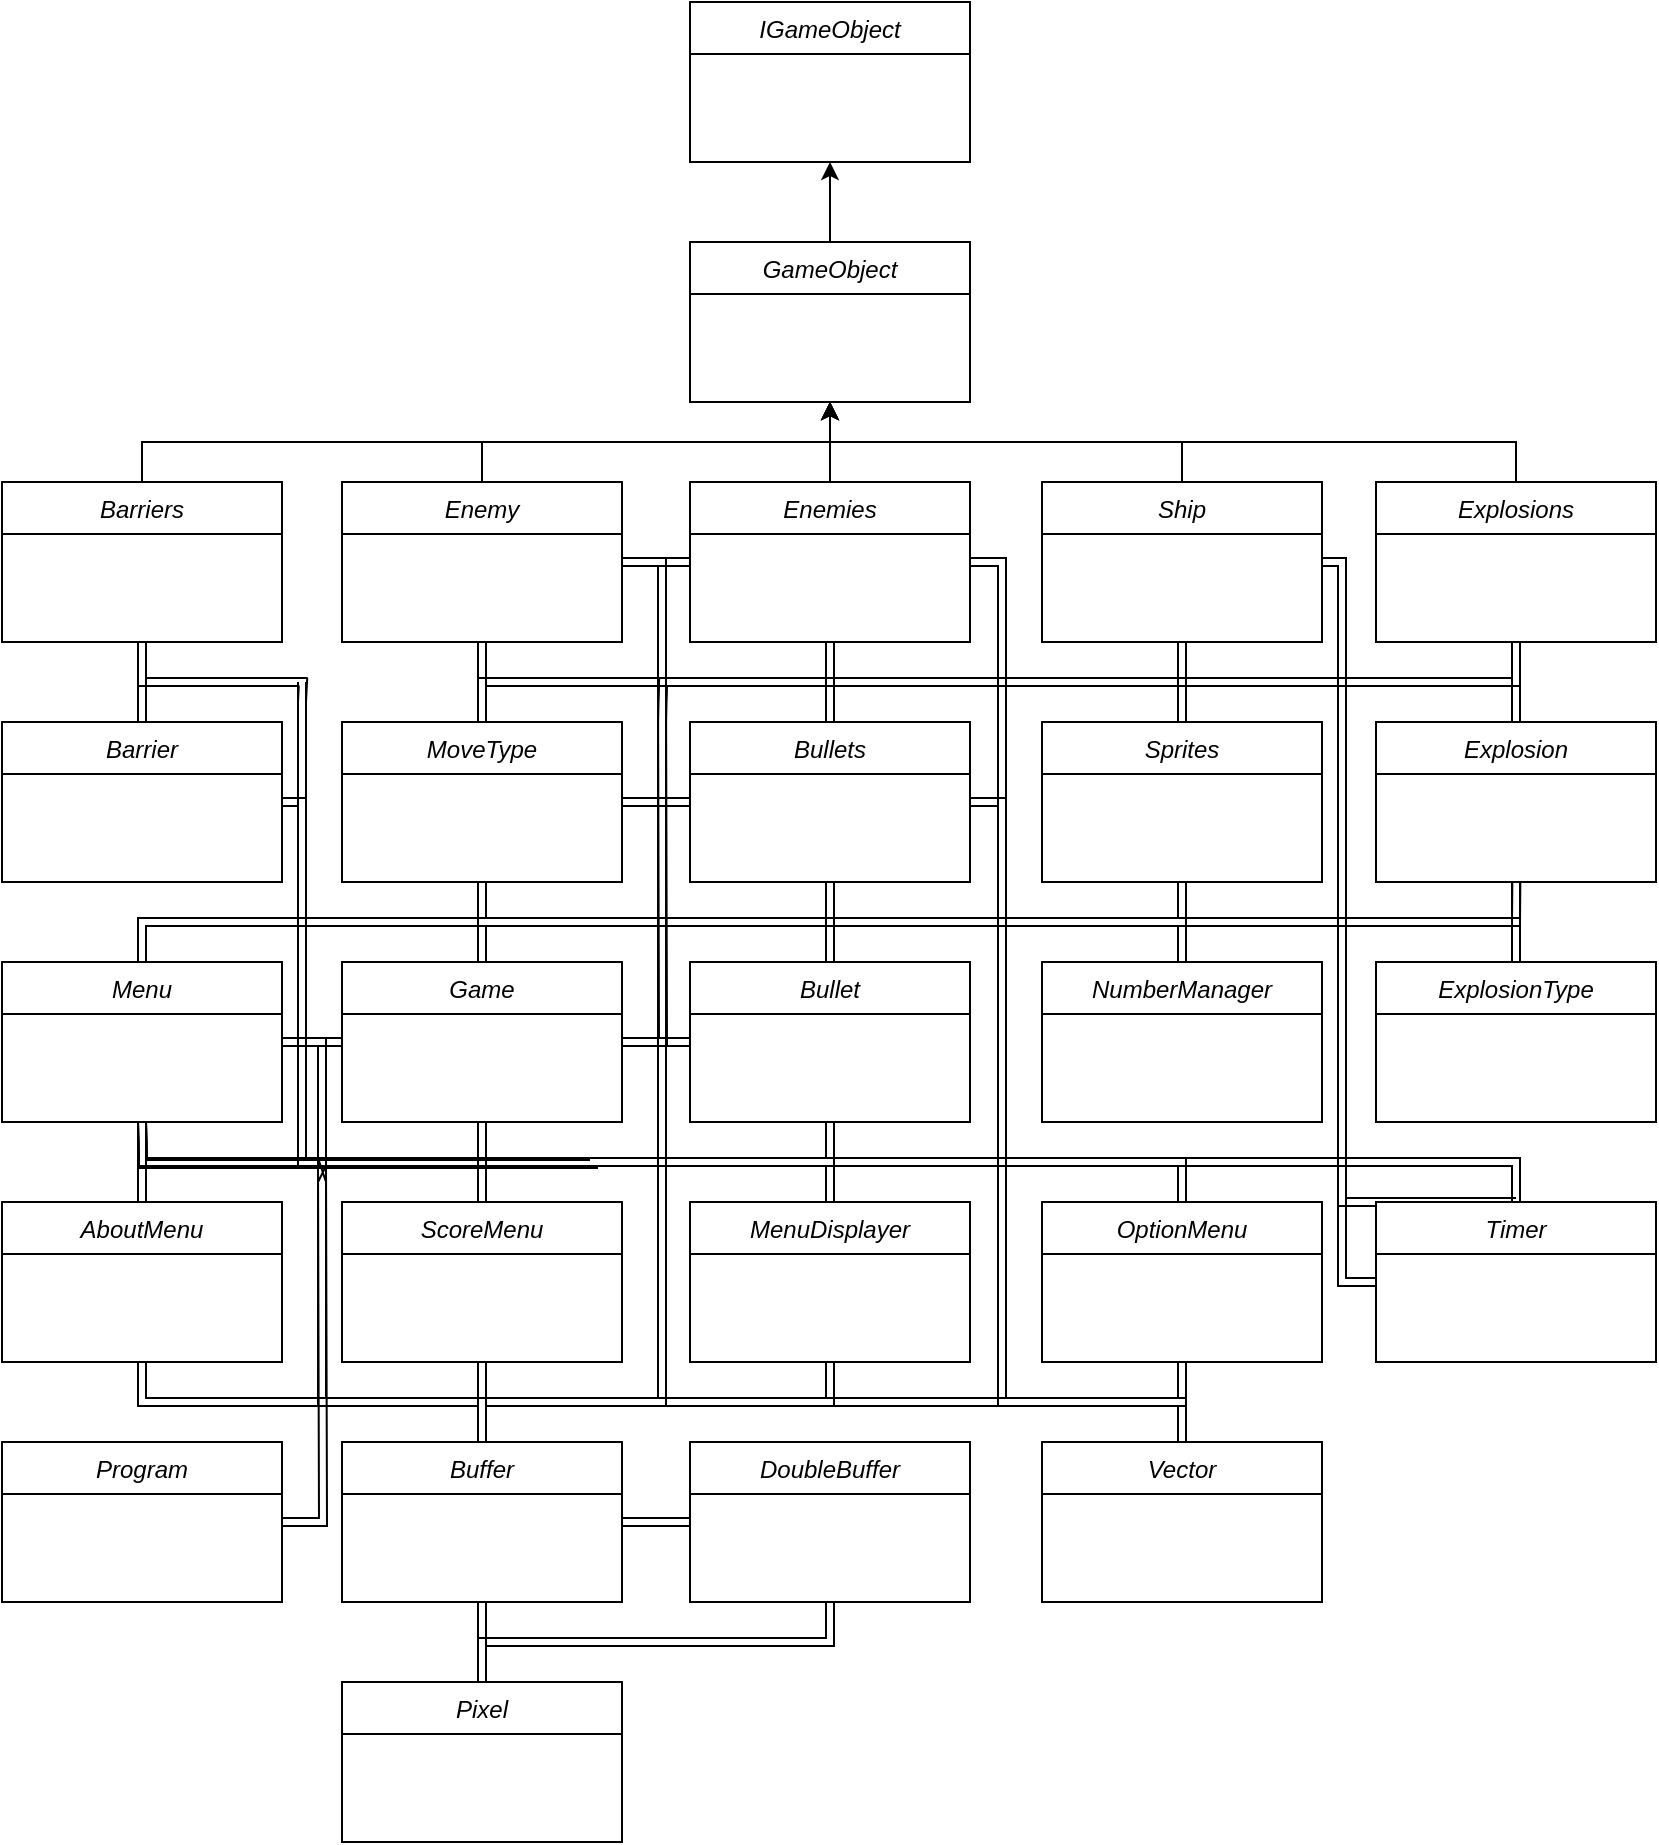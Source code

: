 <mxfile version="16.0.3" type="device"><diagram id="C5RBs43oDa-KdzZeNtuy" name="Page-1"><mxGraphModel dx="1017" dy="879" grid="1" gridSize="10" guides="1" tooltips="1" connect="1" arrows="1" fold="1" page="1" pageScale="1" pageWidth="827" pageHeight="1169" math="0" shadow="0"><root><mxCell id="WIyWlLk6GJQsqaUBKTNV-0"/><mxCell id="WIyWlLk6GJQsqaUBKTNV-1" parent="WIyWlLk6GJQsqaUBKTNV-0"/><mxCell id="gvHR4aGQoAMu6gEyNcGg-105" style="edgeStyle=orthogonalEdgeStyle;shape=link;rounded=0;orthogonalLoop=1;jettySize=auto;html=1;exitX=1;exitY=0.5;exitDx=0;exitDy=0;entryX=0;entryY=0.5;entryDx=0;entryDy=0;" edge="1" parent="WIyWlLk6GJQsqaUBKTNV-1" source="zkfFHV4jXpPFQw0GAbJ--0" target="gvHR4aGQoAMu6gEyNcGg-9"><mxGeometry relative="1" as="geometry"/></mxCell><mxCell id="gvHR4aGQoAMu6gEyNcGg-106" style="edgeStyle=orthogonalEdgeStyle;shape=link;rounded=0;orthogonalLoop=1;jettySize=auto;html=1;exitX=0.5;exitY=0;exitDx=0;exitDy=0;entryX=0.5;entryY=1;entryDx=0;entryDy=0;" edge="1" parent="WIyWlLk6GJQsqaUBKTNV-1" source="zkfFHV4jXpPFQw0GAbJ--0" target="gvHR4aGQoAMu6gEyNcGg-24"><mxGeometry relative="1" as="geometry"/></mxCell><mxCell id="gvHR4aGQoAMu6gEyNcGg-107" style="edgeStyle=orthogonalEdgeStyle;shape=link;rounded=0;orthogonalLoop=1;jettySize=auto;html=1;exitX=0.5;exitY=0;exitDx=0;exitDy=0;" edge="1" parent="WIyWlLk6GJQsqaUBKTNV-1" source="zkfFHV4jXpPFQw0GAbJ--0" target="gvHR4aGQoAMu6gEyNcGg-26"><mxGeometry relative="1" as="geometry"/></mxCell><mxCell id="gvHR4aGQoAMu6gEyNcGg-108" style="edgeStyle=orthogonalEdgeStyle;shape=link;rounded=0;orthogonalLoop=1;jettySize=auto;html=1;exitX=0.5;exitY=0;exitDx=0;exitDy=0;" edge="1" parent="WIyWlLk6GJQsqaUBKTNV-1" source="zkfFHV4jXpPFQw0GAbJ--0" target="gvHR4aGQoAMu6gEyNcGg-28"><mxGeometry relative="1" as="geometry"/></mxCell><mxCell id="gvHR4aGQoAMu6gEyNcGg-109" style="edgeStyle=orthogonalEdgeStyle;shape=link;rounded=0;orthogonalLoop=1;jettySize=auto;html=1;exitX=0.5;exitY=0;exitDx=0;exitDy=0;" edge="1" parent="WIyWlLk6GJQsqaUBKTNV-1" source="zkfFHV4jXpPFQw0GAbJ--0" target="gvHR4aGQoAMu6gEyNcGg-23"><mxGeometry relative="1" as="geometry"/></mxCell><mxCell id="gvHR4aGQoAMu6gEyNcGg-110" style="edgeStyle=orthogonalEdgeStyle;shape=link;rounded=0;orthogonalLoop=1;jettySize=auto;html=1;exitX=0.5;exitY=0;exitDx=0;exitDy=0;" edge="1" parent="WIyWlLk6GJQsqaUBKTNV-1" source="zkfFHV4jXpPFQw0GAbJ--0" target="gvHR4aGQoAMu6gEyNcGg-15"><mxGeometry relative="1" as="geometry"><Array as="points"><mxPoint x="240" y="700"/><mxPoint x="330" y="700"/><mxPoint x="330" y="580"/><mxPoint x="414" y="580"/></Array></mxGeometry></mxCell><mxCell id="gvHR4aGQoAMu6gEyNcGg-111" style="edgeStyle=orthogonalEdgeStyle;shape=link;rounded=0;orthogonalLoop=1;jettySize=auto;html=1;exitX=0.5;exitY=0;exitDx=0;exitDy=0;" edge="1" parent="WIyWlLk6GJQsqaUBKTNV-1" source="zkfFHV4jXpPFQw0GAbJ--0" target="gvHR4aGQoAMu6gEyNcGg-19"><mxGeometry relative="1" as="geometry"><Array as="points"><mxPoint x="240" y="700"/><mxPoint x="330" y="700"/><mxPoint x="330" y="520"/></Array></mxGeometry></mxCell><mxCell id="gvHR4aGQoAMu6gEyNcGg-112" style="edgeStyle=orthogonalEdgeStyle;shape=link;rounded=0;orthogonalLoop=1;jettySize=auto;html=1;exitX=0.5;exitY=0;exitDx=0;exitDy=0;" edge="1" parent="WIyWlLk6GJQsqaUBKTNV-1" source="zkfFHV4jXpPFQw0GAbJ--0" target="gvHR4aGQoAMu6gEyNcGg-27"><mxGeometry relative="1" as="geometry"><Array as="points"><mxPoint x="240" y="700"/><mxPoint x="160" y="700"/><mxPoint x="160" y="520"/></Array></mxGeometry></mxCell><mxCell id="zkfFHV4jXpPFQw0GAbJ--0" value="Buffer" style="swimlane;fontStyle=2;align=center;verticalAlign=top;childLayout=stackLayout;horizontal=1;startSize=26;horizontalStack=0;resizeParent=1;resizeLast=0;collapsible=1;marginBottom=0;rounded=0;shadow=0;strokeWidth=1;" parent="WIyWlLk6GJQsqaUBKTNV-1" vertex="1"><mxGeometry x="170" y="720" width="140" height="80" as="geometry"><mxRectangle x="230" y="140" width="160" height="26" as="alternateBounds"/></mxGeometry></mxCell><mxCell id="gvHR4aGQoAMu6gEyNcGg-9" value="DoubleBuffer" style="swimlane;fontStyle=2;align=center;verticalAlign=top;childLayout=stackLayout;horizontal=1;startSize=26;horizontalStack=0;resizeParent=1;resizeLast=0;collapsible=1;marginBottom=0;rounded=0;shadow=0;strokeWidth=1;" vertex="1" parent="WIyWlLk6GJQsqaUBKTNV-1"><mxGeometry x="344" y="720" width="140" height="80" as="geometry"><mxRectangle x="230" y="140" width="160" height="26" as="alternateBounds"/></mxGeometry></mxCell><mxCell id="gvHR4aGQoAMu6gEyNcGg-56" style="edgeStyle=orthogonalEdgeStyle;shape=link;rounded=0;orthogonalLoop=1;jettySize=auto;html=1;exitX=0.5;exitY=0;exitDx=0;exitDy=0;entryX=0.5;entryY=1;entryDx=0;entryDy=0;" edge="1" parent="WIyWlLk6GJQsqaUBKTNV-1" source="gvHR4aGQoAMu6gEyNcGg-10" target="gvHR4aGQoAMu6gEyNcGg-14"><mxGeometry relative="1" as="geometry"/></mxCell><mxCell id="gvHR4aGQoAMu6gEyNcGg-10" value="Barrier" style="swimlane;fontStyle=2;align=center;verticalAlign=top;childLayout=stackLayout;horizontal=1;startSize=26;horizontalStack=0;resizeParent=1;resizeLast=0;collapsible=1;marginBottom=0;rounded=0;shadow=0;strokeWidth=1;" vertex="1" parent="WIyWlLk6GJQsqaUBKTNV-1"><mxGeometry y="360" width="140" height="80" as="geometry"><mxRectangle x="230" y="140" width="160" height="26" as="alternateBounds"/></mxGeometry></mxCell><mxCell id="gvHR4aGQoAMu6gEyNcGg-50" style="edgeStyle=none;rounded=0;orthogonalLoop=1;jettySize=auto;html=1;exitX=0.5;exitY=0;exitDx=0;exitDy=0;entryX=0.5;entryY=1;entryDx=0;entryDy=0;" edge="1" parent="WIyWlLk6GJQsqaUBKTNV-1" source="gvHR4aGQoAMu6gEyNcGg-11" target="gvHR4aGQoAMu6gEyNcGg-21"><mxGeometry relative="1" as="geometry"/></mxCell><mxCell id="gvHR4aGQoAMu6gEyNcGg-66" style="edgeStyle=orthogonalEdgeStyle;shape=link;rounded=0;orthogonalLoop=1;jettySize=auto;html=1;exitX=0.5;exitY=1;exitDx=0;exitDy=0;" edge="1" parent="WIyWlLk6GJQsqaUBKTNV-1" source="gvHR4aGQoAMu6gEyNcGg-11"><mxGeometry relative="1" as="geometry"><mxPoint x="330" y="350" as="targetPoint"/></mxGeometry></mxCell><mxCell id="gvHR4aGQoAMu6gEyNcGg-11" value="Enemies" style="swimlane;fontStyle=2;align=center;verticalAlign=top;childLayout=stackLayout;horizontal=1;startSize=26;horizontalStack=0;resizeParent=1;resizeLast=0;collapsible=1;marginBottom=0;rounded=0;shadow=0;strokeWidth=1;" vertex="1" parent="WIyWlLk6GJQsqaUBKTNV-1"><mxGeometry x="344" y="240" width="140" height="80" as="geometry"><mxRectangle x="230" y="140" width="160" height="26" as="alternateBounds"/></mxGeometry></mxCell><mxCell id="gvHR4aGQoAMu6gEyNcGg-49" style="edgeStyle=none;rounded=0;orthogonalLoop=1;jettySize=auto;html=1;exitX=0.5;exitY=0;exitDx=0;exitDy=0;entryX=0.5;entryY=1;entryDx=0;entryDy=0;" edge="1" parent="WIyWlLk6GJQsqaUBKTNV-1" source="gvHR4aGQoAMu6gEyNcGg-12" target="gvHR4aGQoAMu6gEyNcGg-21"><mxGeometry relative="1" as="geometry"><Array as="points"><mxPoint x="240" y="220"/><mxPoint x="414" y="220"/></Array></mxGeometry></mxCell><mxCell id="gvHR4aGQoAMu6gEyNcGg-68" style="edgeStyle=orthogonalEdgeStyle;shape=link;rounded=0;orthogonalLoop=1;jettySize=auto;html=1;exitX=1;exitY=0.5;exitDx=0;exitDy=0;entryX=0;entryY=0.5;entryDx=0;entryDy=0;" edge="1" parent="WIyWlLk6GJQsqaUBKTNV-1" source="gvHR4aGQoAMu6gEyNcGg-12" target="gvHR4aGQoAMu6gEyNcGg-11"><mxGeometry relative="1" as="geometry"/></mxCell><mxCell id="gvHR4aGQoAMu6gEyNcGg-12" value="Enemy" style="swimlane;fontStyle=2;align=center;verticalAlign=top;childLayout=stackLayout;horizontal=1;startSize=26;horizontalStack=0;resizeParent=1;resizeLast=0;collapsible=1;marginBottom=0;rounded=0;shadow=0;strokeWidth=1;" vertex="1" parent="WIyWlLk6GJQsqaUBKTNV-1"><mxGeometry x="170" y="240" width="140" height="80" as="geometry"><mxRectangle x="230" y="140" width="160" height="26" as="alternateBounds"/></mxGeometry></mxCell><mxCell id="gvHR4aGQoAMu6gEyNcGg-69" style="edgeStyle=orthogonalEdgeStyle;shape=link;rounded=0;orthogonalLoop=1;jettySize=auto;html=1;exitX=0.5;exitY=0;exitDx=0;exitDy=0;entryX=0.5;entryY=1;entryDx=0;entryDy=0;" edge="1" parent="WIyWlLk6GJQsqaUBKTNV-1" source="gvHR4aGQoAMu6gEyNcGg-13" target="gvHR4aGQoAMu6gEyNcGg-17"><mxGeometry relative="1" as="geometry"/></mxCell><mxCell id="gvHR4aGQoAMu6gEyNcGg-13" value="Explosion" style="swimlane;fontStyle=2;align=center;verticalAlign=top;childLayout=stackLayout;horizontal=1;startSize=26;horizontalStack=0;resizeParent=1;resizeLast=0;collapsible=1;marginBottom=0;rounded=0;shadow=0;strokeWidth=1;" vertex="1" parent="WIyWlLk6GJQsqaUBKTNV-1"><mxGeometry x="687" y="360" width="140" height="80" as="geometry"><mxRectangle x="230" y="140" width="160" height="26" as="alternateBounds"/></mxGeometry></mxCell><mxCell id="gvHR4aGQoAMu6gEyNcGg-48" style="edgeStyle=none;rounded=0;orthogonalLoop=1;jettySize=auto;html=1;exitX=0.5;exitY=0;exitDx=0;exitDy=0;entryX=0.5;entryY=1;entryDx=0;entryDy=0;" edge="1" parent="WIyWlLk6GJQsqaUBKTNV-1" source="gvHR4aGQoAMu6gEyNcGg-14" target="gvHR4aGQoAMu6gEyNcGg-21"><mxGeometry relative="1" as="geometry"><Array as="points"><mxPoint x="70" y="220"/><mxPoint x="414" y="220"/></Array></mxGeometry></mxCell><mxCell id="gvHR4aGQoAMu6gEyNcGg-67" style="edgeStyle=orthogonalEdgeStyle;shape=link;rounded=0;orthogonalLoop=1;jettySize=auto;html=1;exitX=0.5;exitY=1;exitDx=0;exitDy=0;" edge="1" parent="WIyWlLk6GJQsqaUBKTNV-1" source="gvHR4aGQoAMu6gEyNcGg-14"><mxGeometry relative="1" as="geometry"><mxPoint x="150" y="350" as="targetPoint"/></mxGeometry></mxCell><mxCell id="gvHR4aGQoAMu6gEyNcGg-14" value="Barriers" style="swimlane;fontStyle=2;align=center;verticalAlign=top;childLayout=stackLayout;horizontal=1;startSize=26;horizontalStack=0;resizeParent=1;resizeLast=0;collapsible=1;marginBottom=0;rounded=0;shadow=0;strokeWidth=1;" vertex="1" parent="WIyWlLk6GJQsqaUBKTNV-1"><mxGeometry y="240" width="140" height="80" as="geometry"><mxRectangle x="230" y="140" width="160" height="26" as="alternateBounds"/></mxGeometry></mxCell><mxCell id="gvHR4aGQoAMu6gEyNcGg-61" style="edgeStyle=orthogonalEdgeStyle;shape=link;rounded=0;orthogonalLoop=1;jettySize=auto;html=1;exitX=0;exitY=0.5;exitDx=0;exitDy=0;entryX=1;entryY=0.5;entryDx=0;entryDy=0;" edge="1" parent="WIyWlLk6GJQsqaUBKTNV-1" source="gvHR4aGQoAMu6gEyNcGg-15" target="gvHR4aGQoAMu6gEyNcGg-19"><mxGeometry relative="1" as="geometry"/></mxCell><mxCell id="gvHR4aGQoAMu6gEyNcGg-62" style="edgeStyle=orthogonalEdgeStyle;shape=link;rounded=0;orthogonalLoop=1;jettySize=auto;html=1;exitX=0.5;exitY=0;exitDx=0;exitDy=0;entryX=0.5;entryY=1;entryDx=0;entryDy=0;" edge="1" parent="WIyWlLk6GJQsqaUBKTNV-1" source="gvHR4aGQoAMu6gEyNcGg-15" target="gvHR4aGQoAMu6gEyNcGg-16"><mxGeometry relative="1" as="geometry"/></mxCell><mxCell id="gvHR4aGQoAMu6gEyNcGg-15" value="Bullet" style="swimlane;fontStyle=2;align=center;verticalAlign=top;childLayout=stackLayout;horizontal=1;startSize=26;horizontalStack=0;resizeParent=1;resizeLast=0;collapsible=1;marginBottom=0;rounded=0;shadow=0;strokeWidth=1;" vertex="1" parent="WIyWlLk6GJQsqaUBKTNV-1"><mxGeometry x="344" y="480" width="140" height="80" as="geometry"><mxRectangle x="230" y="140" width="160" height="26" as="alternateBounds"/></mxGeometry></mxCell><mxCell id="gvHR4aGQoAMu6gEyNcGg-63" style="edgeStyle=orthogonalEdgeStyle;shape=link;rounded=0;orthogonalLoop=1;jettySize=auto;html=1;exitX=0.5;exitY=0;exitDx=0;exitDy=0;entryX=0.5;entryY=1;entryDx=0;entryDy=0;" edge="1" parent="WIyWlLk6GJQsqaUBKTNV-1" source="gvHR4aGQoAMu6gEyNcGg-16" target="gvHR4aGQoAMu6gEyNcGg-11"><mxGeometry relative="1" as="geometry"/></mxCell><mxCell id="gvHR4aGQoAMu6gEyNcGg-64" style="edgeStyle=orthogonalEdgeStyle;shape=link;rounded=0;orthogonalLoop=1;jettySize=auto;html=1;exitX=0.5;exitY=0;exitDx=0;exitDy=0;entryX=0.5;entryY=1;entryDx=0;entryDy=0;" edge="1" parent="WIyWlLk6GJQsqaUBKTNV-1" source="gvHR4aGQoAMu6gEyNcGg-16" target="gvHR4aGQoAMu6gEyNcGg-20"><mxGeometry relative="1" as="geometry"/></mxCell><mxCell id="gvHR4aGQoAMu6gEyNcGg-16" value="Bullets" style="swimlane;fontStyle=2;align=center;verticalAlign=top;childLayout=stackLayout;horizontal=1;startSize=26;horizontalStack=0;resizeParent=1;resizeLast=0;collapsible=1;marginBottom=0;rounded=0;shadow=0;strokeWidth=1;" vertex="1" parent="WIyWlLk6GJQsqaUBKTNV-1"><mxGeometry x="344" y="360" width="140" height="80" as="geometry"><mxRectangle x="230" y="140" width="160" height="26" as="alternateBounds"/></mxGeometry></mxCell><mxCell id="gvHR4aGQoAMu6gEyNcGg-52" style="edgeStyle=none;rounded=0;orthogonalLoop=1;jettySize=auto;html=1;exitX=0.5;exitY=0;exitDx=0;exitDy=0;entryX=0.5;entryY=1;entryDx=0;entryDy=0;" edge="1" parent="WIyWlLk6GJQsqaUBKTNV-1" source="gvHR4aGQoAMu6gEyNcGg-17" target="gvHR4aGQoAMu6gEyNcGg-21"><mxGeometry relative="1" as="geometry"><Array as="points"><mxPoint x="757" y="220"/><mxPoint x="414" y="220"/></Array></mxGeometry></mxCell><mxCell id="gvHR4aGQoAMu6gEyNcGg-70" style="edgeStyle=orthogonalEdgeStyle;shape=link;rounded=0;orthogonalLoop=1;jettySize=auto;html=1;exitX=0.5;exitY=1;exitDx=0;exitDy=0;" edge="1" parent="WIyWlLk6GJQsqaUBKTNV-1" source="gvHR4aGQoAMu6gEyNcGg-17"><mxGeometry relative="1" as="geometry"><mxPoint x="330" y="360" as="targetPoint"/></mxGeometry></mxCell><mxCell id="gvHR4aGQoAMu6gEyNcGg-17" value="Explosions" style="swimlane;fontStyle=2;align=center;verticalAlign=top;childLayout=stackLayout;horizontal=1;startSize=26;horizontalStack=0;resizeParent=1;resizeLast=0;collapsible=1;marginBottom=0;rounded=0;shadow=0;strokeWidth=1;" vertex="1" parent="WIyWlLk6GJQsqaUBKTNV-1"><mxGeometry x="687" y="240" width="140" height="80" as="geometry"><mxRectangle x="230" y="140" width="160" height="26" as="alternateBounds"/></mxGeometry></mxCell><mxCell id="gvHR4aGQoAMu6gEyNcGg-71" style="edgeStyle=orthogonalEdgeStyle;shape=link;rounded=0;orthogonalLoop=1;jettySize=auto;html=1;exitX=0.5;exitY=1;exitDx=0;exitDy=0;entryX=0.5;entryY=1;entryDx=0;entryDy=0;" edge="1" parent="WIyWlLk6GJQsqaUBKTNV-1" source="gvHR4aGQoAMu6gEyNcGg-17" target="gvHR4aGQoAMu6gEyNcGg-13"><mxGeometry relative="1" as="geometry"><Array as="points"><mxPoint x="757" y="340"/><mxPoint x="500" y="340"/><mxPoint x="500" y="460"/><mxPoint x="757" y="460"/></Array></mxGeometry></mxCell><mxCell id="gvHR4aGQoAMu6gEyNcGg-72" style="edgeStyle=orthogonalEdgeStyle;shape=link;rounded=0;orthogonalLoop=1;jettySize=auto;html=1;exitX=0.5;exitY=0;exitDx=0;exitDy=0;" edge="1" parent="WIyWlLk6GJQsqaUBKTNV-1" source="gvHR4aGQoAMu6gEyNcGg-18"><mxGeometry relative="1" as="geometry"><mxPoint x="757.167" y="440" as="targetPoint"/></mxGeometry></mxCell><mxCell id="gvHR4aGQoAMu6gEyNcGg-18" value="ExplosionType" style="swimlane;fontStyle=2;align=center;verticalAlign=top;childLayout=stackLayout;horizontal=1;startSize=26;horizontalStack=0;resizeParent=1;resizeLast=0;collapsible=1;marginBottom=0;rounded=0;shadow=0;strokeWidth=1;" vertex="1" parent="WIyWlLk6GJQsqaUBKTNV-1"><mxGeometry x="687" y="480" width="140" height="80" as="geometry"><mxRectangle x="230" y="140" width="160" height="26" as="alternateBounds"/></mxGeometry></mxCell><mxCell id="gvHR4aGQoAMu6gEyNcGg-59" style="edgeStyle=orthogonalEdgeStyle;shape=link;rounded=0;orthogonalLoop=1;jettySize=auto;html=1;exitX=0;exitY=0.5;exitDx=0;exitDy=0;" edge="1" parent="WIyWlLk6GJQsqaUBKTNV-1" source="gvHR4aGQoAMu6gEyNcGg-19"><mxGeometry relative="1" as="geometry"><mxPoint x="150" y="340" as="targetPoint"/></mxGeometry></mxCell><mxCell id="gvHR4aGQoAMu6gEyNcGg-65" style="edgeStyle=orthogonalEdgeStyle;shape=link;rounded=0;orthogonalLoop=1;jettySize=auto;html=1;exitX=1;exitY=0.5;exitDx=0;exitDy=0;" edge="1" parent="WIyWlLk6GJQsqaUBKTNV-1" source="gvHR4aGQoAMu6gEyNcGg-19"><mxGeometry relative="1" as="geometry"><mxPoint x="330" y="340" as="targetPoint"/></mxGeometry></mxCell><mxCell id="gvHR4aGQoAMu6gEyNcGg-75" style="edgeStyle=orthogonalEdgeStyle;shape=link;rounded=0;orthogonalLoop=1;jettySize=auto;html=1;exitX=0.5;exitY=0;exitDx=0;exitDy=0;entryX=0.5;entryY=0;entryDx=0;entryDy=0;" edge="1" parent="WIyWlLk6GJQsqaUBKTNV-1" source="gvHR4aGQoAMu6gEyNcGg-19" target="gvHR4aGQoAMu6gEyNcGg-18"><mxGeometry relative="1" as="geometry"/></mxCell><mxCell id="gvHR4aGQoAMu6gEyNcGg-92" style="edgeStyle=orthogonalEdgeStyle;shape=link;rounded=0;orthogonalLoop=1;jettySize=auto;html=1;exitX=0.5;exitY=0;exitDx=0;exitDy=0;entryX=0.5;entryY=0;entryDx=0;entryDy=0;" edge="1" parent="WIyWlLk6GJQsqaUBKTNV-1" source="gvHR4aGQoAMu6gEyNcGg-19" target="gvHR4aGQoAMu6gEyNcGg-29"><mxGeometry relative="1" as="geometry"/></mxCell><mxCell id="gvHR4aGQoAMu6gEyNcGg-19" value="Game" style="swimlane;fontStyle=2;align=center;verticalAlign=top;childLayout=stackLayout;horizontal=1;startSize=26;horizontalStack=0;resizeParent=1;resizeLast=0;collapsible=1;marginBottom=0;rounded=0;shadow=0;strokeWidth=1;" vertex="1" parent="WIyWlLk6GJQsqaUBKTNV-1"><mxGeometry x="170" y="480" width="140" height="80" as="geometry"><mxRectangle x="230" y="140" width="160" height="26" as="alternateBounds"/></mxGeometry></mxCell><mxCell id="gvHR4aGQoAMu6gEyNcGg-51" style="edgeStyle=none;rounded=0;orthogonalLoop=1;jettySize=auto;html=1;exitX=0.5;exitY=0;exitDx=0;exitDy=0;entryX=0.5;entryY=1;entryDx=0;entryDy=0;" edge="1" parent="WIyWlLk6GJQsqaUBKTNV-1" source="gvHR4aGQoAMu6gEyNcGg-20" target="gvHR4aGQoAMu6gEyNcGg-21"><mxGeometry relative="1" as="geometry"><Array as="points"><mxPoint x="590" y="220"/><mxPoint x="414" y="220"/></Array></mxGeometry></mxCell><mxCell id="gvHR4aGQoAMu6gEyNcGg-20" value="Ship" style="swimlane;fontStyle=2;align=center;verticalAlign=top;childLayout=stackLayout;horizontal=1;startSize=26;horizontalStack=0;resizeParent=1;resizeLast=0;collapsible=1;marginBottom=0;rounded=0;shadow=0;strokeWidth=1;" vertex="1" parent="WIyWlLk6GJQsqaUBKTNV-1"><mxGeometry x="520" y="240" width="140" height="80" as="geometry"><mxRectangle x="230" y="140" width="160" height="26" as="alternateBounds"/></mxGeometry></mxCell><mxCell id="gvHR4aGQoAMu6gEyNcGg-115" style="edgeStyle=orthogonalEdgeStyle;rounded=0;orthogonalLoop=1;jettySize=auto;html=1;exitX=0.5;exitY=0;exitDx=0;exitDy=0;entryX=0.5;entryY=1;entryDx=0;entryDy=0;" edge="1" parent="WIyWlLk6GJQsqaUBKTNV-1" source="gvHR4aGQoAMu6gEyNcGg-21" target="gvHR4aGQoAMu6gEyNcGg-22"><mxGeometry relative="1" as="geometry"/></mxCell><mxCell id="gvHR4aGQoAMu6gEyNcGg-21" value="GameObject" style="swimlane;fontStyle=2;align=center;verticalAlign=top;childLayout=stackLayout;horizontal=1;startSize=26;horizontalStack=0;resizeParent=1;resizeLast=0;collapsible=1;marginBottom=0;rounded=0;shadow=0;strokeWidth=1;" vertex="1" parent="WIyWlLk6GJQsqaUBKTNV-1"><mxGeometry x="344" y="120" width="140" height="80" as="geometry"><mxRectangle x="230" y="140" width="160" height="26" as="alternateBounds"/></mxGeometry></mxCell><mxCell id="gvHR4aGQoAMu6gEyNcGg-22" value="IGameObject" style="swimlane;fontStyle=2;align=center;verticalAlign=top;childLayout=stackLayout;horizontal=1;startSize=26;horizontalStack=0;resizeParent=1;resizeLast=0;collapsible=1;marginBottom=0;rounded=0;shadow=0;strokeWidth=1;" vertex="1" parent="WIyWlLk6GJQsqaUBKTNV-1"><mxGeometry x="344" width="140" height="80" as="geometry"><mxRectangle x="230" y="140" width="160" height="26" as="alternateBounds"/></mxGeometry></mxCell><mxCell id="gvHR4aGQoAMu6gEyNcGg-83" style="edgeStyle=orthogonalEdgeStyle;shape=link;rounded=0;orthogonalLoop=1;jettySize=auto;html=1;exitX=0.5;exitY=0;exitDx=0;exitDy=0;" edge="1" parent="WIyWlLk6GJQsqaUBKTNV-1" source="gvHR4aGQoAMu6gEyNcGg-23"><mxGeometry relative="1" as="geometry"><mxPoint x="70" y="560" as="targetPoint"/></mxGeometry></mxCell><mxCell id="gvHR4aGQoAMu6gEyNcGg-23" value="OptionMenu" style="swimlane;fontStyle=2;align=center;verticalAlign=top;childLayout=stackLayout;horizontal=1;startSize=26;horizontalStack=0;resizeParent=1;resizeLast=0;collapsible=1;marginBottom=0;rounded=0;shadow=0;strokeWidth=1;" vertex="1" parent="WIyWlLk6GJQsqaUBKTNV-1"><mxGeometry x="520" y="600" width="140" height="80" as="geometry"><mxRectangle x="230" y="140" width="160" height="26" as="alternateBounds"/></mxGeometry></mxCell><mxCell id="gvHR4aGQoAMu6gEyNcGg-80" style="edgeStyle=orthogonalEdgeStyle;shape=link;rounded=0;orthogonalLoop=1;jettySize=auto;html=1;exitX=0.5;exitY=0;exitDx=0;exitDy=0;" edge="1" parent="WIyWlLk6GJQsqaUBKTNV-1" source="gvHR4aGQoAMu6gEyNcGg-24"><mxGeometry relative="1" as="geometry"><mxPoint x="70" y="560" as="targetPoint"/></mxGeometry></mxCell><mxCell id="gvHR4aGQoAMu6gEyNcGg-24" value="ScoreMenu" style="swimlane;fontStyle=2;align=center;verticalAlign=top;childLayout=stackLayout;horizontal=1;startSize=26;horizontalStack=0;resizeParent=1;resizeLast=0;collapsible=1;marginBottom=0;rounded=0;shadow=0;strokeWidth=1;" vertex="1" parent="WIyWlLk6GJQsqaUBKTNV-1"><mxGeometry x="170" y="600" width="140" height="80" as="geometry"><mxRectangle x="230" y="140" width="160" height="26" as="alternateBounds"/></mxGeometry></mxCell><mxCell id="gvHR4aGQoAMu6gEyNcGg-86" style="edgeStyle=orthogonalEdgeStyle;shape=link;rounded=0;orthogonalLoop=1;jettySize=auto;html=1;exitX=1;exitY=0.5;exitDx=0;exitDy=0;entryX=0;entryY=0.5;entryDx=0;entryDy=0;" edge="1" parent="WIyWlLk6GJQsqaUBKTNV-1" source="gvHR4aGQoAMu6gEyNcGg-25" target="gvHR4aGQoAMu6gEyNcGg-16"><mxGeometry relative="1" as="geometry"/></mxCell><mxCell id="gvHR4aGQoAMu6gEyNcGg-87" style="edgeStyle=orthogonalEdgeStyle;shape=link;rounded=0;orthogonalLoop=1;jettySize=auto;html=1;exitX=0.5;exitY=1;exitDx=0;exitDy=0;entryX=0.5;entryY=0;entryDx=0;entryDy=0;" edge="1" parent="WIyWlLk6GJQsqaUBKTNV-1" source="gvHR4aGQoAMu6gEyNcGg-25" target="gvHR4aGQoAMu6gEyNcGg-15"><mxGeometry relative="1" as="geometry"/></mxCell><mxCell id="gvHR4aGQoAMu6gEyNcGg-88" style="edgeStyle=orthogonalEdgeStyle;shape=link;rounded=0;orthogonalLoop=1;jettySize=auto;html=1;exitX=0.5;exitY=0;exitDx=0;exitDy=0;entryX=0.5;entryY=1;entryDx=0;entryDy=0;" edge="1" parent="WIyWlLk6GJQsqaUBKTNV-1" source="gvHR4aGQoAMu6gEyNcGg-25" target="gvHR4aGQoAMu6gEyNcGg-12"><mxGeometry relative="1" as="geometry"/></mxCell><mxCell id="gvHR4aGQoAMu6gEyNcGg-89" style="edgeStyle=orthogonalEdgeStyle;shape=link;rounded=0;orthogonalLoop=1;jettySize=auto;html=1;exitX=0.5;exitY=0;exitDx=0;exitDy=0;entryX=0.5;entryY=1;entryDx=0;entryDy=0;" edge="1" parent="WIyWlLk6GJQsqaUBKTNV-1" source="gvHR4aGQoAMu6gEyNcGg-25" target="gvHR4aGQoAMu6gEyNcGg-11"><mxGeometry relative="1" as="geometry"/></mxCell><mxCell id="gvHR4aGQoAMu6gEyNcGg-90" style="edgeStyle=orthogonalEdgeStyle;shape=link;rounded=0;orthogonalLoop=1;jettySize=auto;html=1;exitX=0.5;exitY=0;exitDx=0;exitDy=0;entryX=0.5;entryY=1;entryDx=0;entryDy=0;" edge="1" parent="WIyWlLk6GJQsqaUBKTNV-1" source="gvHR4aGQoAMu6gEyNcGg-25" target="gvHR4aGQoAMu6gEyNcGg-20"><mxGeometry relative="1" as="geometry"/></mxCell><mxCell id="gvHR4aGQoAMu6gEyNcGg-25" value="MoveType" style="swimlane;fontStyle=2;align=center;verticalAlign=top;childLayout=stackLayout;horizontal=1;startSize=26;horizontalStack=0;resizeParent=1;resizeLast=0;collapsible=1;marginBottom=0;rounded=0;shadow=0;strokeWidth=1;" vertex="1" parent="WIyWlLk6GJQsqaUBKTNV-1"><mxGeometry x="170" y="360" width="140" height="80" as="geometry"><mxRectangle x="230" y="140" width="160" height="26" as="alternateBounds"/></mxGeometry></mxCell><mxCell id="gvHR4aGQoAMu6gEyNcGg-79" style="edgeStyle=orthogonalEdgeStyle;shape=link;rounded=0;orthogonalLoop=1;jettySize=auto;html=1;exitX=0.5;exitY=0;exitDx=0;exitDy=0;entryX=0.5;entryY=1;entryDx=0;entryDy=0;" edge="1" parent="WIyWlLk6GJQsqaUBKTNV-1" source="gvHR4aGQoAMu6gEyNcGg-26" target="gvHR4aGQoAMu6gEyNcGg-27"><mxGeometry relative="1" as="geometry"/></mxCell><mxCell id="gvHR4aGQoAMu6gEyNcGg-26" value="AboutMenu" style="swimlane;fontStyle=2;align=center;verticalAlign=top;childLayout=stackLayout;horizontal=1;startSize=26;horizontalStack=0;resizeParent=1;resizeLast=0;collapsible=1;marginBottom=0;rounded=0;shadow=0;strokeWidth=1;" vertex="1" parent="WIyWlLk6GJQsqaUBKTNV-1"><mxGeometry y="600" width="140" height="80" as="geometry"><mxRectangle x="230" y="140" width="160" height="26" as="alternateBounds"/></mxGeometry></mxCell><mxCell id="gvHR4aGQoAMu6gEyNcGg-76" style="edgeStyle=orthogonalEdgeStyle;shape=link;rounded=0;orthogonalLoop=1;jettySize=auto;html=1;exitX=1;exitY=0.5;exitDx=0;exitDy=0;entryX=0;entryY=0.5;entryDx=0;entryDy=0;" edge="1" parent="WIyWlLk6GJQsqaUBKTNV-1" source="gvHR4aGQoAMu6gEyNcGg-27" target="gvHR4aGQoAMu6gEyNcGg-19"><mxGeometry relative="1" as="geometry"/></mxCell><mxCell id="gvHR4aGQoAMu6gEyNcGg-85" style="edgeStyle=orthogonalEdgeStyle;shape=link;rounded=0;orthogonalLoop=1;jettySize=auto;html=1;exitX=0.5;exitY=1;exitDx=0;exitDy=0;" edge="1" parent="WIyWlLk6GJQsqaUBKTNV-1" source="gvHR4aGQoAMu6gEyNcGg-27"><mxGeometry relative="1" as="geometry"><mxPoint x="160" y="590" as="targetPoint"/></mxGeometry></mxCell><mxCell id="gvHR4aGQoAMu6gEyNcGg-27" value="Menu" style="swimlane;fontStyle=2;align=center;verticalAlign=top;childLayout=stackLayout;horizontal=1;startSize=26;horizontalStack=0;resizeParent=1;resizeLast=0;collapsible=1;marginBottom=0;rounded=0;shadow=0;strokeWidth=1;" vertex="1" parent="WIyWlLk6GJQsqaUBKTNV-1"><mxGeometry y="480" width="140" height="80" as="geometry"><mxRectangle x="230" y="140" width="160" height="26" as="alternateBounds"/></mxGeometry></mxCell><mxCell id="gvHR4aGQoAMu6gEyNcGg-81" style="edgeStyle=orthogonalEdgeStyle;shape=link;rounded=0;orthogonalLoop=1;jettySize=auto;html=1;exitX=0.5;exitY=0;exitDx=0;exitDy=0;" edge="1" parent="WIyWlLk6GJQsqaUBKTNV-1" source="gvHR4aGQoAMu6gEyNcGg-28"><mxGeometry relative="1" as="geometry"><mxPoint x="70" y="560" as="targetPoint"/></mxGeometry></mxCell><mxCell id="gvHR4aGQoAMu6gEyNcGg-28" value="MenuDisplayer" style="swimlane;fontStyle=2;align=center;verticalAlign=top;childLayout=stackLayout;horizontal=1;startSize=26;horizontalStack=0;resizeParent=1;resizeLast=0;collapsible=1;marginBottom=0;rounded=0;shadow=0;strokeWidth=1;" vertex="1" parent="WIyWlLk6GJQsqaUBKTNV-1"><mxGeometry x="344" y="600" width="140" height="80" as="geometry"><mxRectangle x="230" y="140" width="160" height="26" as="alternateBounds"/></mxGeometry></mxCell><mxCell id="gvHR4aGQoAMu6gEyNcGg-29" value="NumberManager" style="swimlane;fontStyle=2;align=center;verticalAlign=top;childLayout=stackLayout;horizontal=1;startSize=26;horizontalStack=0;resizeParent=1;resizeLast=0;collapsible=1;marginBottom=0;rounded=0;shadow=0;strokeWidth=1;" vertex="1" parent="WIyWlLk6GJQsqaUBKTNV-1"><mxGeometry x="520" y="480" width="140" height="80" as="geometry"><mxRectangle x="230" y="140" width="160" height="26" as="alternateBounds"/></mxGeometry></mxCell><mxCell id="gvHR4aGQoAMu6gEyNcGg-93" style="edgeStyle=orthogonalEdgeStyle;shape=link;rounded=0;orthogonalLoop=1;jettySize=auto;html=1;exitX=0.5;exitY=0;exitDx=0;exitDy=0;entryX=0.5;entryY=1;entryDx=0;entryDy=0;" edge="1" parent="WIyWlLk6GJQsqaUBKTNV-1" source="gvHR4aGQoAMu6gEyNcGg-30" target="zkfFHV4jXpPFQw0GAbJ--0"><mxGeometry relative="1" as="geometry"/></mxCell><mxCell id="gvHR4aGQoAMu6gEyNcGg-94" style="edgeStyle=orthogonalEdgeStyle;shape=link;rounded=0;orthogonalLoop=1;jettySize=auto;html=1;exitX=0.5;exitY=0;exitDx=0;exitDy=0;entryX=0.5;entryY=1;entryDx=0;entryDy=0;" edge="1" parent="WIyWlLk6GJQsqaUBKTNV-1" source="gvHR4aGQoAMu6gEyNcGg-30" target="gvHR4aGQoAMu6gEyNcGg-9"><mxGeometry relative="1" as="geometry"/></mxCell><mxCell id="gvHR4aGQoAMu6gEyNcGg-30" value="Pixel" style="swimlane;fontStyle=2;align=center;verticalAlign=top;childLayout=stackLayout;horizontal=1;startSize=26;horizontalStack=0;resizeParent=1;resizeLast=0;collapsible=1;marginBottom=0;rounded=0;shadow=0;strokeWidth=1;" vertex="1" parent="WIyWlLk6GJQsqaUBKTNV-1"><mxGeometry x="170" y="840" width="140" height="80" as="geometry"><mxRectangle x="230" y="140" width="160" height="26" as="alternateBounds"/></mxGeometry></mxCell><mxCell id="gvHR4aGQoAMu6gEyNcGg-95" style="edgeStyle=orthogonalEdgeStyle;shape=link;rounded=0;orthogonalLoop=1;jettySize=auto;html=1;exitX=0.5;exitY=0;exitDx=0;exitDy=0;entryX=0.5;entryY=1;entryDx=0;entryDy=0;" edge="1" parent="WIyWlLk6GJQsqaUBKTNV-1" source="gvHR4aGQoAMu6gEyNcGg-31" target="gvHR4aGQoAMu6gEyNcGg-20"><mxGeometry relative="1" as="geometry"/></mxCell><mxCell id="gvHR4aGQoAMu6gEyNcGg-96" style="edgeStyle=orthogonalEdgeStyle;shape=link;rounded=0;orthogonalLoop=1;jettySize=auto;html=1;exitX=0.5;exitY=1;exitDx=0;exitDy=0;entryX=0.5;entryY=0;entryDx=0;entryDy=0;" edge="1" parent="WIyWlLk6GJQsqaUBKTNV-1" source="gvHR4aGQoAMu6gEyNcGg-31" target="gvHR4aGQoAMu6gEyNcGg-19"><mxGeometry relative="1" as="geometry"/></mxCell><mxCell id="gvHR4aGQoAMu6gEyNcGg-97" style="edgeStyle=orthogonalEdgeStyle;shape=link;rounded=0;orthogonalLoop=1;jettySize=auto;html=1;exitX=0.5;exitY=1;exitDx=0;exitDy=0;" edge="1" parent="WIyWlLk6GJQsqaUBKTNV-1" source="gvHR4aGQoAMu6gEyNcGg-31" target="gvHR4aGQoAMu6gEyNcGg-27"><mxGeometry relative="1" as="geometry"/></mxCell><mxCell id="gvHR4aGQoAMu6gEyNcGg-31" value="Sprites" style="swimlane;fontStyle=2;align=center;verticalAlign=top;childLayout=stackLayout;horizontal=1;startSize=26;horizontalStack=0;resizeParent=1;resizeLast=0;collapsible=1;marginBottom=0;rounded=0;shadow=0;strokeWidth=1;" vertex="1" parent="WIyWlLk6GJQsqaUBKTNV-1"><mxGeometry x="520" y="360" width="140" height="80" as="geometry"><mxRectangle x="230" y="140" width="160" height="26" as="alternateBounds"/></mxGeometry></mxCell><mxCell id="gvHR4aGQoAMu6gEyNcGg-99" style="edgeStyle=orthogonalEdgeStyle;shape=link;rounded=0;orthogonalLoop=1;jettySize=auto;html=1;exitX=0;exitY=0.5;exitDx=0;exitDy=0;" edge="1" parent="WIyWlLk6GJQsqaUBKTNV-1" source="gvHR4aGQoAMu6gEyNcGg-32" target="gvHR4aGQoAMu6gEyNcGg-20"><mxGeometry relative="1" as="geometry"><Array as="points"><mxPoint x="670" y="640"/><mxPoint x="670" y="280"/></Array></mxGeometry></mxCell><mxCell id="gvHR4aGQoAMu6gEyNcGg-100" style="edgeStyle=orthogonalEdgeStyle;shape=link;rounded=0;orthogonalLoop=1;jettySize=auto;html=1;exitX=0.5;exitY=0;exitDx=0;exitDy=0;" edge="1" parent="WIyWlLk6GJQsqaUBKTNV-1" source="gvHR4aGQoAMu6gEyNcGg-32" target="gvHR4aGQoAMu6gEyNcGg-19"><mxGeometry relative="1" as="geometry"/></mxCell><mxCell id="gvHR4aGQoAMu6gEyNcGg-101" style="edgeStyle=orthogonalEdgeStyle;shape=link;rounded=0;orthogonalLoop=1;jettySize=auto;html=1;exitX=0.5;exitY=0;exitDx=0;exitDy=0;" edge="1" parent="WIyWlLk6GJQsqaUBKTNV-1" source="gvHR4aGQoAMu6gEyNcGg-32" target="gvHR4aGQoAMu6gEyNcGg-11"><mxGeometry relative="1" as="geometry"><Array as="points"><mxPoint x="670" y="600"/><mxPoint x="670" y="460"/><mxPoint x="500" y="460"/><mxPoint x="500" y="280"/></Array></mxGeometry></mxCell><mxCell id="gvHR4aGQoAMu6gEyNcGg-102" style="edgeStyle=orthogonalEdgeStyle;shape=link;rounded=0;orthogonalLoop=1;jettySize=auto;html=1;exitX=0.5;exitY=0;exitDx=0;exitDy=0;" edge="1" parent="WIyWlLk6GJQsqaUBKTNV-1" source="gvHR4aGQoAMu6gEyNcGg-32" target="gvHR4aGQoAMu6gEyNcGg-16"><mxGeometry relative="1" as="geometry"><Array as="points"><mxPoint x="757" y="580"/><mxPoint x="500" y="580"/><mxPoint x="500" y="400"/></Array></mxGeometry></mxCell><mxCell id="gvHR4aGQoAMu6gEyNcGg-32" value="Timer" style="swimlane;fontStyle=2;align=center;verticalAlign=top;childLayout=stackLayout;horizontal=1;startSize=26;horizontalStack=0;resizeParent=1;resizeLast=0;collapsible=1;marginBottom=0;rounded=0;shadow=0;strokeWidth=1;" vertex="1" parent="WIyWlLk6GJQsqaUBKTNV-1"><mxGeometry x="687" y="600" width="140" height="80" as="geometry"><mxRectangle x="230" y="140" width="160" height="26" as="alternateBounds"/></mxGeometry></mxCell><mxCell id="gvHR4aGQoAMu6gEyNcGg-103" style="edgeStyle=orthogonalEdgeStyle;shape=link;rounded=0;orthogonalLoop=1;jettySize=auto;html=1;exitX=0.5;exitY=0;exitDx=0;exitDy=0;" edge="1" parent="WIyWlLk6GJQsqaUBKTNV-1" source="gvHR4aGQoAMu6gEyNcGg-33" target="gvHR4aGQoAMu6gEyNcGg-10"><mxGeometry relative="1" as="geometry"><Array as="points"><mxPoint x="590" y="700"/><mxPoint x="500" y="700"/><mxPoint x="500" y="580"/><mxPoint x="150" y="580"/><mxPoint x="150" y="400"/></Array></mxGeometry></mxCell><mxCell id="gvHR4aGQoAMu6gEyNcGg-104" style="edgeStyle=orthogonalEdgeStyle;shape=link;rounded=0;orthogonalLoop=1;jettySize=auto;html=1;exitX=0.5;exitY=0;exitDx=0;exitDy=0;" edge="1" parent="WIyWlLk6GJQsqaUBKTNV-1" source="gvHR4aGQoAMu6gEyNcGg-33" target="gvHR4aGQoAMu6gEyNcGg-12"><mxGeometry relative="1" as="geometry"><Array as="points"><mxPoint x="590" y="700"/><mxPoint x="500" y="700"/><mxPoint x="500" y="580"/><mxPoint x="330" y="580"/><mxPoint x="330" y="280"/></Array></mxGeometry></mxCell><mxCell id="gvHR4aGQoAMu6gEyNcGg-33" value="Vector" style="swimlane;fontStyle=2;align=center;verticalAlign=top;childLayout=stackLayout;horizontal=1;startSize=26;horizontalStack=0;resizeParent=1;resizeLast=0;collapsible=1;marginBottom=0;rounded=0;shadow=0;strokeWidth=1;" vertex="1" parent="WIyWlLk6GJQsqaUBKTNV-1"><mxGeometry x="520" y="720" width="140" height="80" as="geometry"><mxRectangle x="230" y="140" width="160" height="26" as="alternateBounds"/></mxGeometry></mxCell><mxCell id="gvHR4aGQoAMu6gEyNcGg-84" style="edgeStyle=orthogonalEdgeStyle;shape=link;rounded=0;orthogonalLoop=1;jettySize=auto;html=1;exitX=1;exitY=0.5;exitDx=0;exitDy=0;" edge="1" parent="WIyWlLk6GJQsqaUBKTNV-1" source="gvHR4aGQoAMu6gEyNcGg-34"><mxGeometry relative="1" as="geometry"><mxPoint x="160" y="580" as="targetPoint"/></mxGeometry></mxCell><mxCell id="gvHR4aGQoAMu6gEyNcGg-34" value="Program" style="swimlane;fontStyle=2;align=center;verticalAlign=top;childLayout=stackLayout;horizontal=1;startSize=26;horizontalStack=0;resizeParent=1;resizeLast=0;collapsible=1;marginBottom=0;rounded=0;shadow=0;strokeWidth=1;" vertex="1" parent="WIyWlLk6GJQsqaUBKTNV-1"><mxGeometry y="720" width="140" height="80" as="geometry"><mxRectangle x="230" y="140" width="160" height="26" as="alternateBounds"/></mxGeometry></mxCell></root></mxGraphModel></diagram></mxfile>